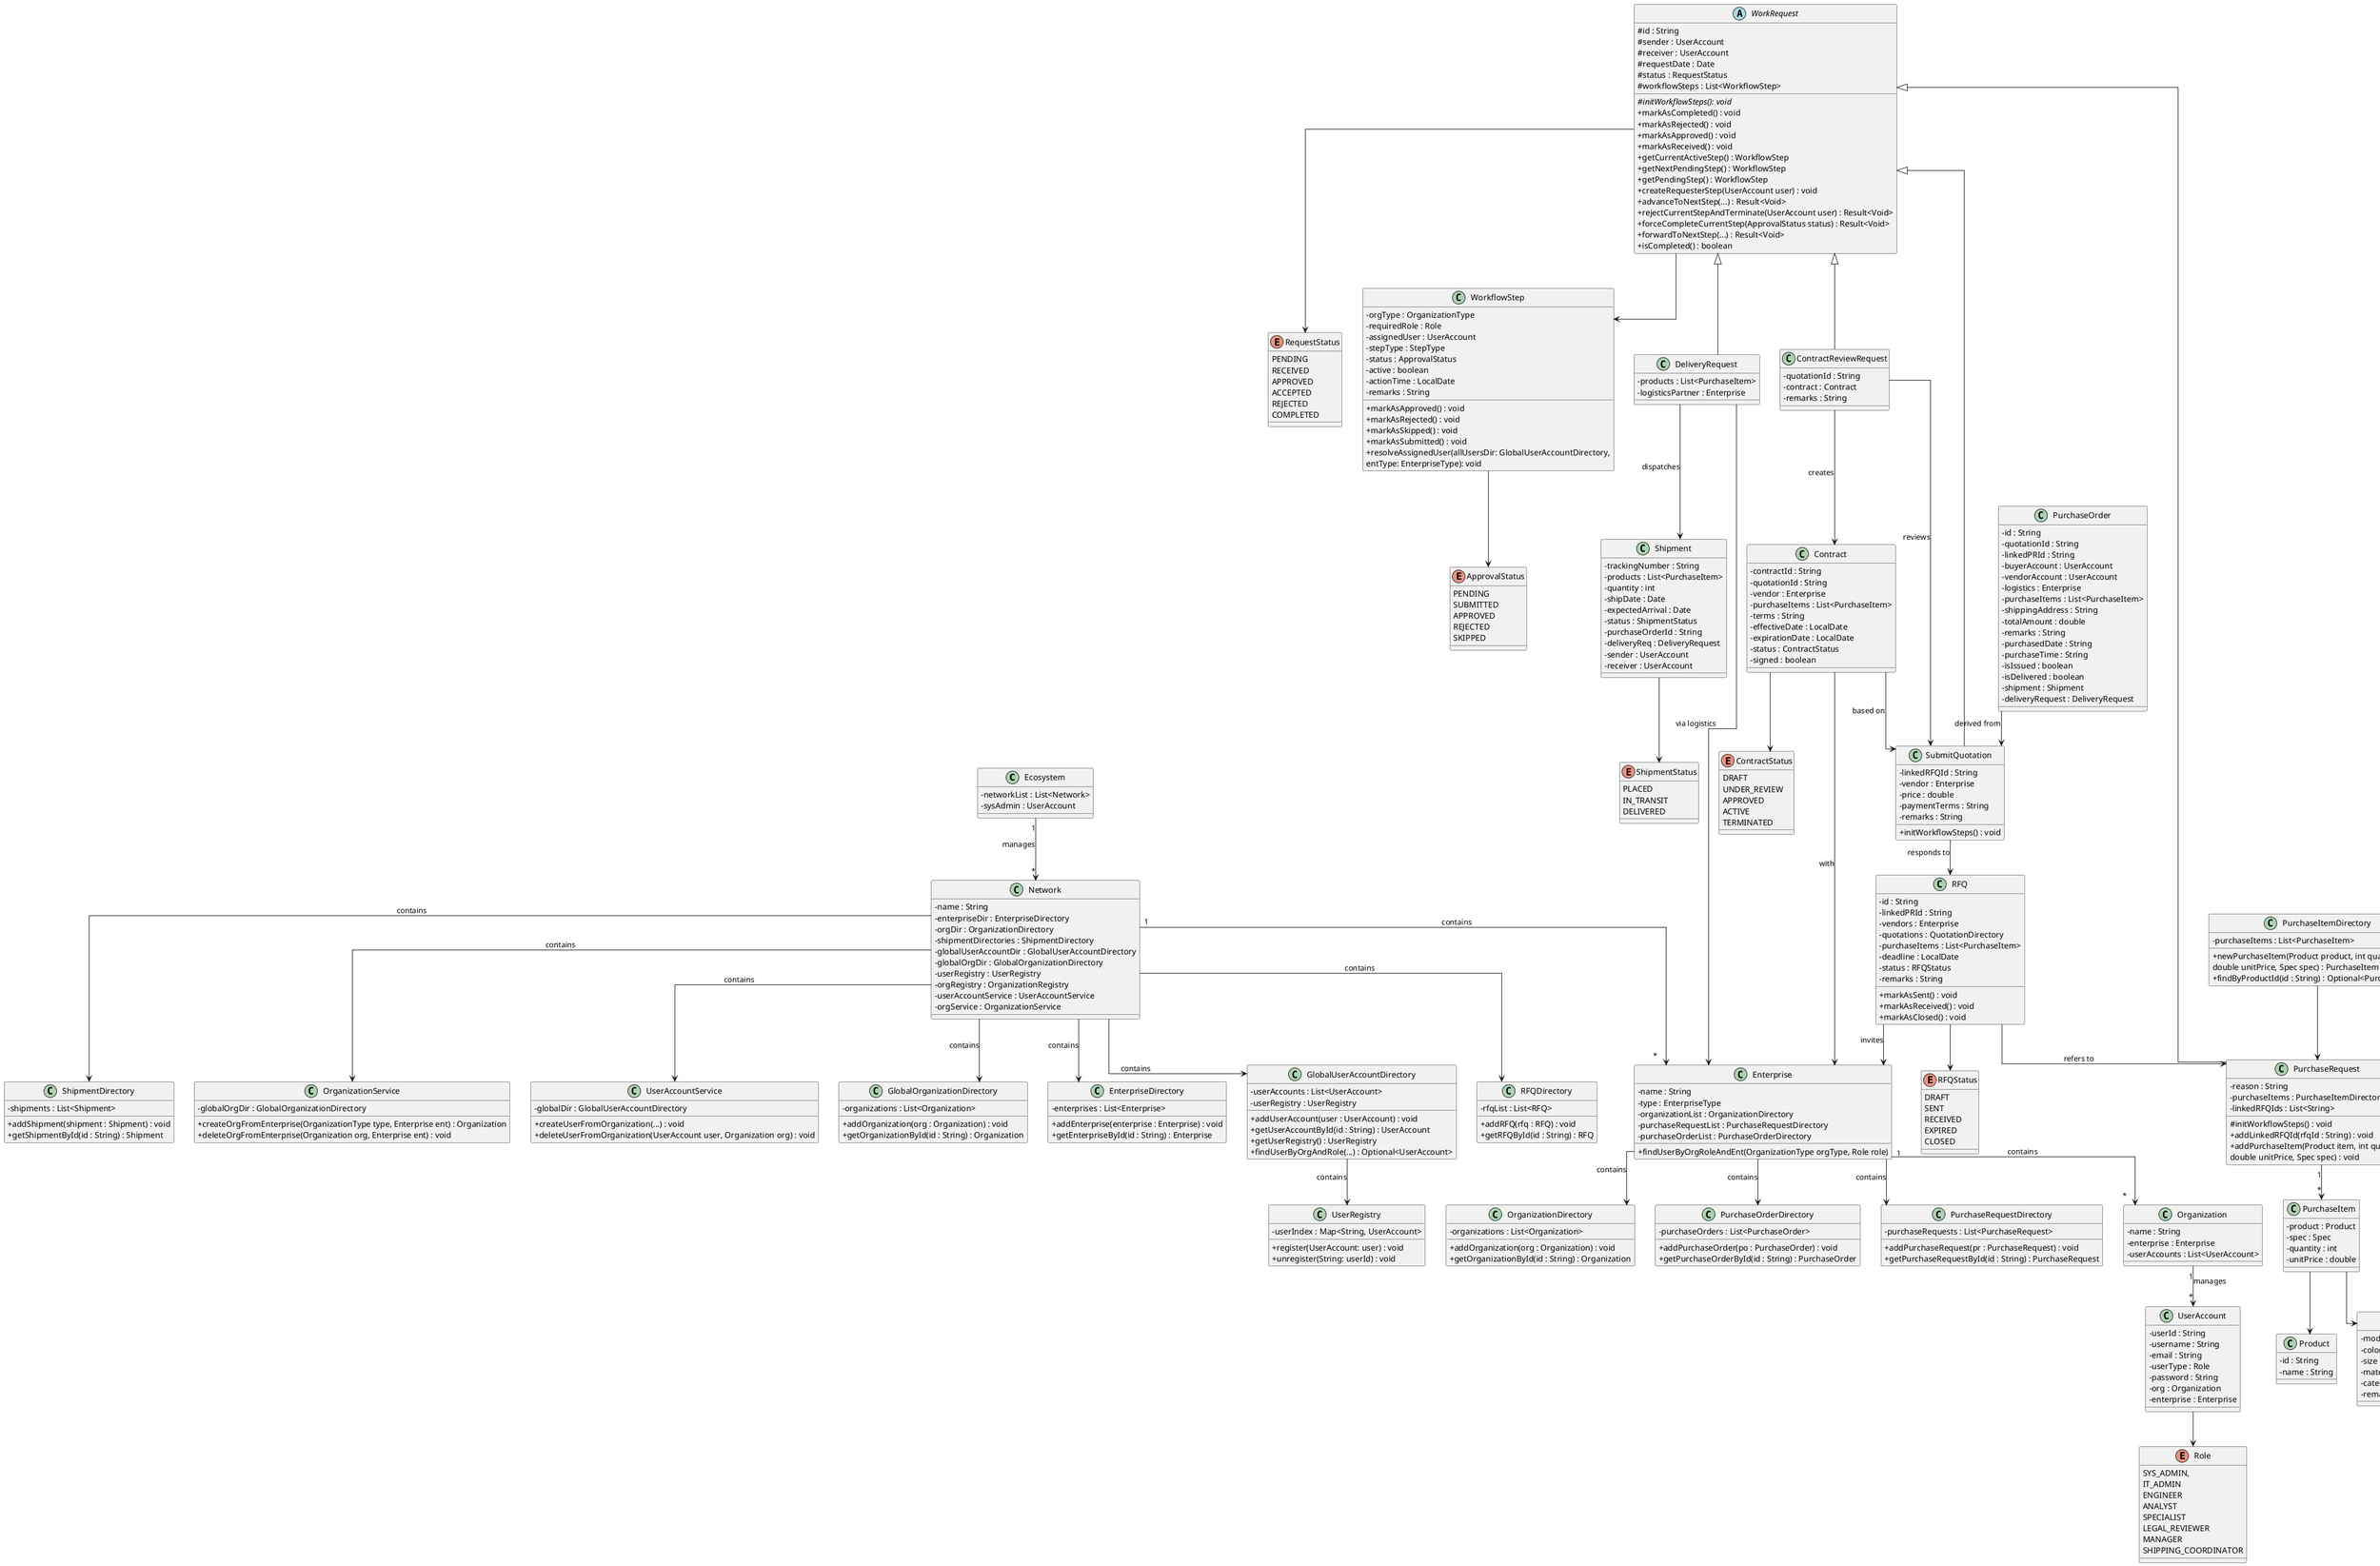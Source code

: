 @startuml
skinparam linetype ortho
skinparam classAttributeIconSize 0

' ================= Layer 0: Ecosystem =================

class Ecosystem {
    - networkList : List<Network>
    - sysAdmin : UserAccount
}

class Network {
    - name : String
    - enterpriseDir : EnterpriseDirectory
    - orgDir : OrganizationDirectory
    - shipmentDirectories : ShipmentDirectory
    - globalUserAccountDir : GlobalUserAccountDirectory
    - globalOrgDir : GlobalOrganizationDirectory
    - userRegistry : UserRegistry
    - orgRegistry : OrganizationRegistry
    - userAccountService : UserAccountService
    - orgService : OrganizationService
}

Ecosystem "1" --> "*" Network : manages

' ================= Layer 1: Enterprise & Org =================

class Enterprise {
    - name : String
    - type : EnterpriseType
    - organizationList : OrganizationDirectory
    - purchaseRequestList : PurchaseRequestDirectory
    - purchaseOrderList : PurchaseOrderDirectory

    + findUserByOrgRoleAndEnt(OrganizationType orgType, Role role)
}

class Organization {
    - name : String
    - enterprise : Enterprise
    - userAccounts : List<UserAccount>
}

Network "1" --> "*" Enterprise : contains
Enterprise "1" --> "*" Organization : contains
Organization "1" --> "*" UserAccount : manages

' ================= Layer 2: Users =================

class UserAccount {
    - userId : String
    - username : String
    - email : String
    - userType : Role
    - password : String
    - org : Organization
    - enterprise : Enterprise
}

enum Role {
    SYS_ADMIN,
    IT_ADMIN
    ENGINEER
    ANALYST
    SPECIALIST
    LEGAL_REVIEWER
    MANAGER
    SHIPPING_COORDINATOR
}

UserAccount --> Role

' ================= Layer 3: WorkRequest Superclass =================

abstract class WorkRequest {
    # id : String
    # sender : UserAccount
    # receiver : UserAccount
    # requestDate : Date
    # status : RequestStatus
    # workflowSteps : List<WorkflowStep>

    {abstract} # initWorkflowSteps(): void
    + markAsCompleted() : void
    + markAsRejected() : void
    + markAsApproved() : void
    + markAsReceived() : void
    + getCurrentActiveStep() : WorkflowStep
    + getNextPendingStep() : WorkflowStep
    + getPendingStep() : WorkflowStep
    + createRequesterStep(UserAccount user) : void
    + advanceToNextStep(...) : Result<Void>
    + rejectCurrentStepAndTerminate(UserAccount user) : Result<Void>
    + forceCompleteCurrentStep(ApprovalStatus status) : Result<Void>
    + forwardToNextStep(...) : Result<Void>
    + isCompleted() : boolean
}

enum RequestStatus {
    PENDING
    RECEIVED
    APPROVED
    ACCEPTED
    REJECTED
    COMPLETED
}

class WorkflowStep {
    - orgType : OrganizationType
    - requiredRole : Role
    - assignedUser : UserAccount
    - stepType : StepType
    - status : ApprovalStatus
    - active : boolean
    - actionTime : LocalDate
    - remarks : String

    + markAsApproved() : void
    + markAsRejected() : void
    + markAsSkipped() : void
    + markAsSubmitted() : void
    + resolveAssignedUser(allUsersDir: GlobalUserAccountDirectory,
                             entType: EnterpriseType): void
}

enum ApprovalStatus {
    PENDING
    SUBMITTED
    APPROVED
    REJECTED
    SKIPPED
}

WorkflowStep --> ApprovalStatus

WorkRequest --> RequestStatus
WorkRequest --> WorkflowStep

WorkRequest <|-- PurchaseRequest
WorkRequest <|-- SubmitQuotation
WorkRequest <|-- ContractReviewRequest
WorkRequest <|-- DeliveryRequest

' ================= Layer 4: WorkRequest Subclasses =================

class PurchaseRequest {
    - reason : String
    - purchaseItems : PurchaseItemDirectory
    - linkedRFQIds : List<String>
    # initWorkflowSteps() : void
    + addLinkedRFQId(rfqId : String) : void
    + addPurchaseItem(Product item, int quantity,
    double unitPrice, Spec spec) : void
}

class SubmitQuotation {
    - linkedRFQId : String
    - vendor : Enterprise
    - price : double
    - paymentTerms : String
    - remarks : String
    + initWorkflowSteps() : void
}

class PurchaseOrder {
    - id : String
    - quotationId : String
    - linkedPRId : String
    - buyerAccount : UserAccount
    - vendorAccount : UserAccount
    - logistics : Enterprise
    - purchaseItems : List<PurchaseItem>
    - shippingAddress : String
    - totalAmount : double
    - remarks : String
    - purchasedDate : String
    - purchaseTime : String
    - isIssued : boolean
    - isDelivered : boolean
    - shipment : Shipment
    - deliveryRequest : DeliveryRequest
}

class ContractReviewRequest {
    - quotationId : String
    - contract : Contract
    - remarks : String
}

class DeliveryRequest {
    - products : List<PurchaseItem>
    - logisticsPartner : Enterprise
'    - shipment : Shipment
}

class ProcurementClosure {
    - id : String
    - prId : String
    - deliveryReceiptId : String
    - closureDate : LocalDate
    - closedBy : UserAccount
    - remarks : String
}

' ================= Layer 5: Supporting Domain Models =================

class RFQ {
    - id : String
    - linkedPRId : String
    - vendors : Enterprise
    - quotations : QuotationDirectory
    - purchaseItems : List<PurchaseItem>
    - deadline : LocalDate
    - status : RFQStatus
    - remarks : String
    + markAsSent() : void
    + markAsReceived() : void
    + markAsClosed() : void
}

enum RFQStatus {
    DRAFT
    SENT
    RECEIVED
    EXPIRED
    CLOSED
}

RFQ --> RFQStatus

class Contract {
    - contractId : String
    - quotationId : String
    - vendor : Enterprise
    - purchaseItems : List<PurchaseItem>
    - terms : String
    - effectiveDate : LocalDate
    - expirationDate : LocalDate
    - status : ContractStatus
    - signed : boolean
}

enum ContractStatus {
    DRAFT
    UNDER_REVIEW
    APPROVED
    ACTIVE
    TERMINATED
}

Contract --> ContractStatus

class Shipment {
    - trackingNumber : String
    - products : List<PurchaseItem>
    - quantity : int
    - shipDate : Date
    - expectedArrival : Date
    - status : ShipmentStatus
    - purchaseOrderId : String
    - deliveryReq : DeliveryRequest
    - sender : UserAccount
    - receiver : UserAccount
}

enum ShipmentStatus {
    PLACED
    IN_TRANSIT
    DELIVERED
}

Shipment --> ShipmentStatus

class DeliveryReceipt {
    - confirmedBy : UserAccount
    - reviewedBy : UserAccount
    - receivedDate : Date
    - shipmentId : String
    - status : ReceiptStatus
    - conditionNotes : String
}

enum ReceiptStatus {
    PENDING_REVIEW
    COMPLETED
}

DeliveryReceipt --> ReceiptStatus

class Spec {
    - modelNumber : String
    - color : String
    - size : String
    - material : String
    - category : String
    - remarks : String
}

class Product {
    - id : String
    - name : String
}

class PurchaseItem {
    - product : Product
    - spec : Spec
    - quantity : int
    - unitPrice : double
}

PurchaseRequest "1" --> "*" PurchaseItem
PurchaseItem --> Product
PurchaseItem --> Spec

' ================= Relationships (Flow) =================

RFQ --> PurchaseRequest : refers to
RFQ --> Enterprise : invites

SubmitQuotation --> RFQ : responds to

ContractReviewRequest --> SubmitQuotation : reviews
ContractReviewRequest --> Contract : creates

PurchaseOrder --> SubmitQuotation : derived from
Contract --> Enterprise : with
Contract --> SubmitQuotation : based on

DeliveryRequest --> Enterprise : via logistics
DeliveryRequest --> Shipment : dispatches

ProcurementClosure --> PurchaseRequest : closes
ProcurementClosure --> DeliveryReceipt : confirms

' ================= Layer 6: Directories =================

Network --> EnterpriseDirectory : contains
Network --> GlobalOrganizationDirectory : contains
Network --> GlobalUserAccountDirectory : contains
Network --> RFQDirectory : contains
Network --> ShipmentDirectory : contains

class EnterpriseDirectory {
    - enterprises : List<Enterprise>
    + addEnterprise(enterprise : Enterprise) : void
    + getEnterpriseById(id : String) : Enterprise
}

class OrganizationDirectory {
    - organizations : List<Organization>
    + addOrganization(org : Organization) : void
    + getOrganizationById(id : String) : Organization
}

class ShipmentDirectory {
    - shipments : List<Shipment>
    + addShipment(shipment : Shipment) : void
    + getShipmentById(id : String) : Shipment
}

class GlobalUserAccountDirectory {
    - userAccounts : List<UserAccount>
    - userRegistry : UserRegistry

    + addUserAccount(user : UserAccount) : void
    + getUserAccountById(id : String) : UserAccount
    + getUserRegistry() : UserRegistry
    + findUserByOrgAndRole(...) : Optional<UserAccount>
}

class GlobalOrganizationDirectory {
    - organizations : List<Organization>
    + addOrganization(org : Organization) : void
    + getOrganizationById(id : String) : Organization
}

class RFQDirectory {
    - rfqList : List<RFQ>
    + addRFQ(rfq : RFQ) : void
    + getRFQById(id : String) : RFQ
}

class PurchaseOrderDirectory {
    - purchaseOrders : List<PurchaseOrder>
    + addPurchaseOrder(po : PurchaseOrder) : void
    + getPurchaseOrderById(id : String) : PurchaseOrder
}

class PurchaseRequestDirectory {
    - purchaseRequests : List<PurchaseRequest>
    + addPurchaseRequest(pr : PurchaseRequest) : void
    + getPurchaseRequestById(id : String) : PurchaseRequest
}

Enterprise --> PurchaseOrderDirectory : contains
Enterprise --> PurchaseRequestDirectory : contains
Enterprise --> OrganizationDirectory : contains

class PurchaseItemDirectory {
    - purchaseItems : List<PurchaseItem>
    + newPurchaseItem(Product product, int quantity,
    double unitPrice, Spec spec) : PurchaseItem
    + findByProductId(id : String) : Optional<PurchaseItem>
}

PurchaseItemDirectory --> PurchaseRequest

' ================= Layer 7: Services =================

class UserRegistry {
    - userIndex : Map<String, UserAccount>
    + register(UserAccount: user) : void
    + unregister(String: userId) : void
}

class OrganizationService {
    - globalOrgDir : GlobalOrganizationDirectory
    + createOrgFromEnterprise(OrganizationType type, Enterprise ent) : Organization
    + deleteOrgFromEnterprise(Organization org, Enterprise ent) : void
}

class UserAccountService {
    - globalDir : GlobalUserAccountDirectory
    + createUserFromOrganization(...) : void
    + deleteUserFromOrganization(UserAccount user, Organization org) : void
}

GlobalUserAccountDirectory --> UserRegistry : contains

Network --> OrganizationService : contains
Network --> UserAccountService : contains

@enduml